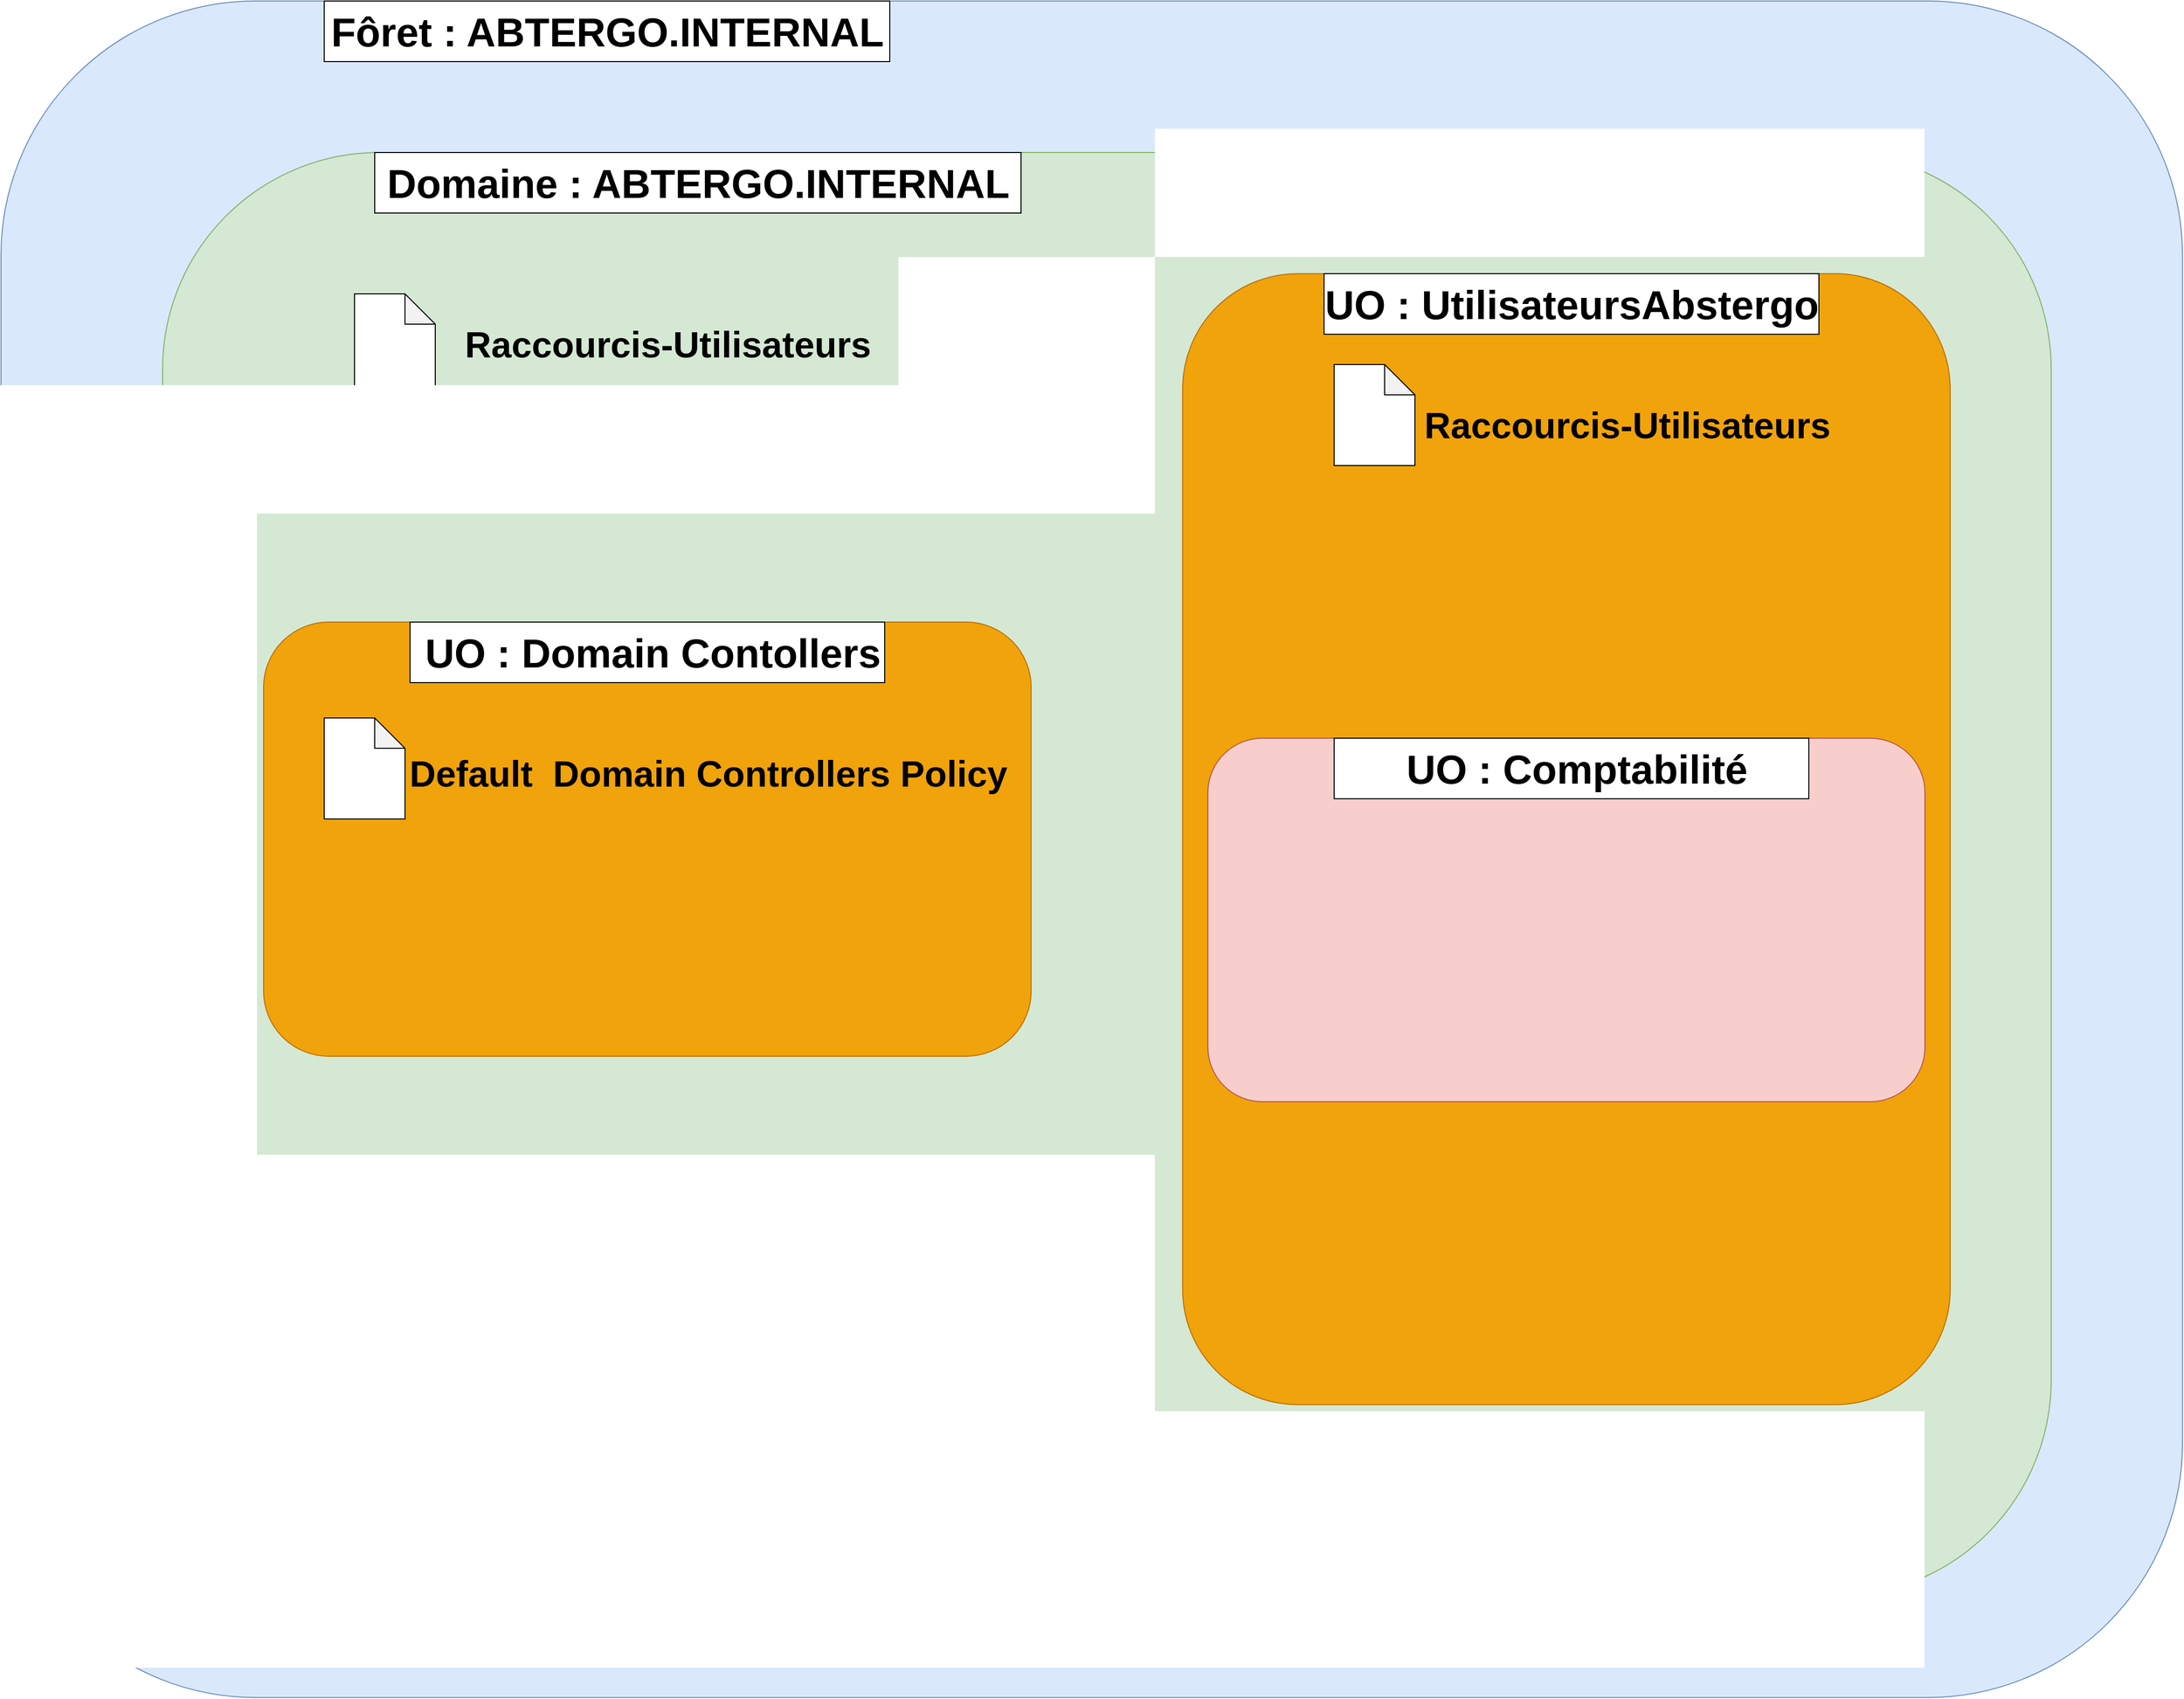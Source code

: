 <mxfile version="22.1.5" type="github">
  <diagram name="Page-1" id="c37626ed-c26b-45fb-9056-f9ebc6bb27b6">
    <mxGraphModel dx="2049" dy="1071" grid="1" gridSize="10" guides="1" tooltips="1" connect="1" arrows="1" fold="1" page="1" pageScale="1" pageWidth="1100" pageHeight="850" background="none" math="0" shadow="0">
      <root>
        <mxCell id="0" />
        <mxCell id="1" parent="0" />
        <mxCell id="x7zYonf14OowoV8IFv3s-1" value="" style="rounded=1;whiteSpace=wrap;html=1;fillColor=#dae8fc;strokeColor=#6c8ebf;" vertex="1" parent="1">
          <mxGeometry x="30" y="20" width="2160" height="1680" as="geometry" />
        </mxCell>
        <mxCell id="x7zYonf14OowoV8IFv3s-14" value="" style="rounded=0;whiteSpace=wrap;html=1;" vertex="1" parent="1">
          <mxGeometry x="350" y="20" width="560" height="60" as="geometry" />
        </mxCell>
        <mxCell id="x7zYonf14OowoV8IFv3s-6" value="&lt;font style=&quot;font-size: 40px;&quot;&gt;Fôret : ABTERGO.INTERNAL&lt;/font&gt;" style="text;strokeColor=none;fillColor=none;html=1;fontSize=24;fontStyle=1;verticalAlign=middle;align=center;" vertex="1" parent="1">
          <mxGeometry x="400" y="30" width="460" height="40" as="geometry" />
        </mxCell>
        <mxCell id="x7zYonf14OowoV8IFv3s-15" value="" style="rounded=1;whiteSpace=wrap;html=1;fillColor=#d5e8d4;strokeColor=#82b366;" vertex="1" parent="1">
          <mxGeometry x="190" y="170" width="1870" height="1430" as="geometry" />
        </mxCell>
        <mxCell id="x7zYonf14OowoV8IFv3s-22" value="" style="rounded=0;whiteSpace=wrap;html=1;" vertex="1" parent="1">
          <mxGeometry x="400" y="170" width="640" height="60" as="geometry" />
        </mxCell>
        <mxCell id="x7zYonf14OowoV8IFv3s-21" value="&lt;font style=&quot;font-size: 40px;&quot;&gt;Domaine : ABTERGO.INTERNAL&lt;/font&gt;" style="text;strokeColor=none;fillColor=none;html=1;fontSize=24;fontStyle=1;verticalAlign=middle;align=center;" vertex="1" parent="1">
          <mxGeometry x="490" y="180" width="460" height="40" as="geometry" />
        </mxCell>
        <mxCell id="x7zYonf14OowoV8IFv3s-23" value="" style="rounded=1;whiteSpace=wrap;html=1;fillColor=#f0a30a;strokeColor=#BD7000;fontColor=#000000;" vertex="1" parent="1">
          <mxGeometry x="290" y="635" width="760" height="430" as="geometry" />
        </mxCell>
        <mxCell id="x7zYonf14OowoV8IFv3s-25" value="" style="rounded=0;whiteSpace=wrap;html=1;" vertex="1" parent="1">
          <mxGeometry x="435" y="635" width="470" height="60" as="geometry" />
        </mxCell>
        <mxCell id="x7zYonf14OowoV8IFv3s-24" value="&lt;font style=&quot;font-size: 40px;&quot;&gt;UO : Domain Contollers&lt;/font&gt;" style="text;strokeColor=none;fillColor=none;html=1;fontSize=24;fontStyle=1;verticalAlign=middle;align=center;" vertex="1" parent="1">
          <mxGeometry x="445" y="645" width="460" height="40" as="geometry" />
        </mxCell>
        <mxCell id="x7zYonf14OowoV8IFv3s-26" value="" style="shape=note;whiteSpace=wrap;html=1;backgroundOutline=1;darkOpacity=0.05;" vertex="1" parent="1">
          <mxGeometry x="350" y="730" width="80" height="100" as="geometry" />
        </mxCell>
        <mxCell id="x7zYonf14OowoV8IFv3s-27" value="&lt;font style=&quot;font-size: 36px;&quot;&gt;Default&amp;nbsp; Domain Controllers Policy&lt;/font&gt;" style="text;strokeColor=none;fillColor=none;html=1;fontSize=24;fontStyle=1;verticalAlign=middle;align=center;" vertex="1" parent="1">
          <mxGeometry x="680" y="765" width="100" height="40" as="geometry" />
        </mxCell>
        <mxCell id="x7zYonf14OowoV8IFv3s-28" value="" style="rounded=1;whiteSpace=wrap;html=1;fillColor=#f0a30a;strokeColor=#BD7000;fontColor=#000000;" vertex="1" parent="1">
          <mxGeometry x="1200" y="290" width="760" height="1120" as="geometry" />
        </mxCell>
        <mxCell id="x7zYonf14OowoV8IFv3s-29" value="" style="rounded=0;whiteSpace=wrap;html=1;" vertex="1" parent="1">
          <mxGeometry x="1340" y="290" width="490" height="60" as="geometry" />
        </mxCell>
        <mxCell id="x7zYonf14OowoV8IFv3s-30" value="&lt;font style=&quot;font-size: 40px;&quot;&gt;UO : UtilisateursAbstergo&lt;/font&gt;" style="text;strokeColor=none;fillColor=none;html=1;fontSize=24;fontStyle=1;verticalAlign=middle;align=center;" vertex="1" parent="1">
          <mxGeometry x="1355" y="300" width="460" height="40" as="geometry" />
        </mxCell>
        <mxCell id="x7zYonf14OowoV8IFv3s-31" value="" style="shape=note;whiteSpace=wrap;html=1;backgroundOutline=1;darkOpacity=0.05;" vertex="1" parent="1">
          <mxGeometry x="1350" y="380" width="80" height="100" as="geometry" />
        </mxCell>
        <mxCell id="x7zYonf14OowoV8IFv3s-32" value="&lt;font style=&quot;font-size: 36px;&quot;&gt;Raccourcis-Utilisateurs&lt;/font&gt;" style="text;strokeColor=none;fillColor=none;html=1;fontSize=24;fontStyle=1;verticalAlign=middle;align=center;" vertex="1" parent="1">
          <mxGeometry x="1590" y="420" width="100" height="40" as="geometry" />
        </mxCell>
        <mxCell id="x7zYonf14OowoV8IFv3s-33" value="" style="rounded=1;whiteSpace=wrap;html=1;fillColor=#f8cecc;strokeColor=#b85450;" vertex="1" parent="1">
          <mxGeometry x="1225" y="750" width="710" height="360" as="geometry" />
        </mxCell>
        <mxCell id="x7zYonf14OowoV8IFv3s-34" value="" style="rounded=0;whiteSpace=wrap;html=1;" vertex="1" parent="1">
          <mxGeometry x="1350" y="750" width="470" height="60" as="geometry" />
        </mxCell>
        <mxCell id="x7zYonf14OowoV8IFv3s-35" value="&lt;font style=&quot;font-size: 40px;&quot;&gt;UO : Comptabilité&lt;/font&gt;" style="text;strokeColor=none;fillColor=none;html=1;fontSize=24;fontStyle=1;verticalAlign=middle;align=center;" vertex="1" parent="1">
          <mxGeometry x="1360" y="760" width="460" height="40" as="geometry" />
        </mxCell>
        <mxCell id="x7zYonf14OowoV8IFv3s-39" value="" style="shape=note;whiteSpace=wrap;html=1;backgroundOutline=1;darkOpacity=0.05;" vertex="1" parent="1">
          <mxGeometry x="380" y="310" width="80" height="100" as="geometry" />
        </mxCell>
        <mxCell id="x7zYonf14OowoV8IFv3s-40" value="&lt;font style=&quot;font-size: 36px;&quot;&gt;Raccourcis-Utilisateurs&lt;/font&gt;" style="text;strokeColor=none;fillColor=none;html=1;fontSize=24;fontStyle=1;verticalAlign=middle;align=center;" vertex="1" parent="1">
          <mxGeometry x="640" y="340" width="100" height="40" as="geometry" />
        </mxCell>
      </root>
    </mxGraphModel>
  </diagram>
</mxfile>
